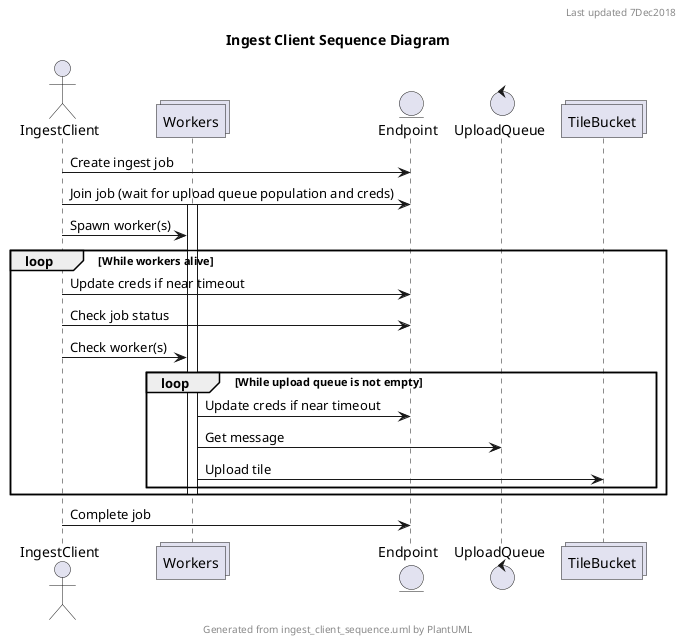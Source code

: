 @startuml

header Last updated 7Dec2018
footer Generated from ingest_client_sequence.uml by PlantUML
title Ingest Client Sequence Diagram

actor IngestClient as IC
collections Workers as W
entity Endpoint as E
control UploadQueue as UQ
collections TileBucket as TB

IC->E: Create ingest job
IC->E: Join job (wait for upload queue population and creds)
activate W
IC->W: Spawn worker(s)

loop While workers alive
    IC->E: Update creds if near timeout
    IC->E: Check job status
    IC->W: Check worker(s)
    loop While upload queue is not empty
        W->E: Update creds if near timeout
        W->UQ: Get message
        W->TB: Upload tile
    end
    deactivate W
end

IC->E: Complete job

@enduml
